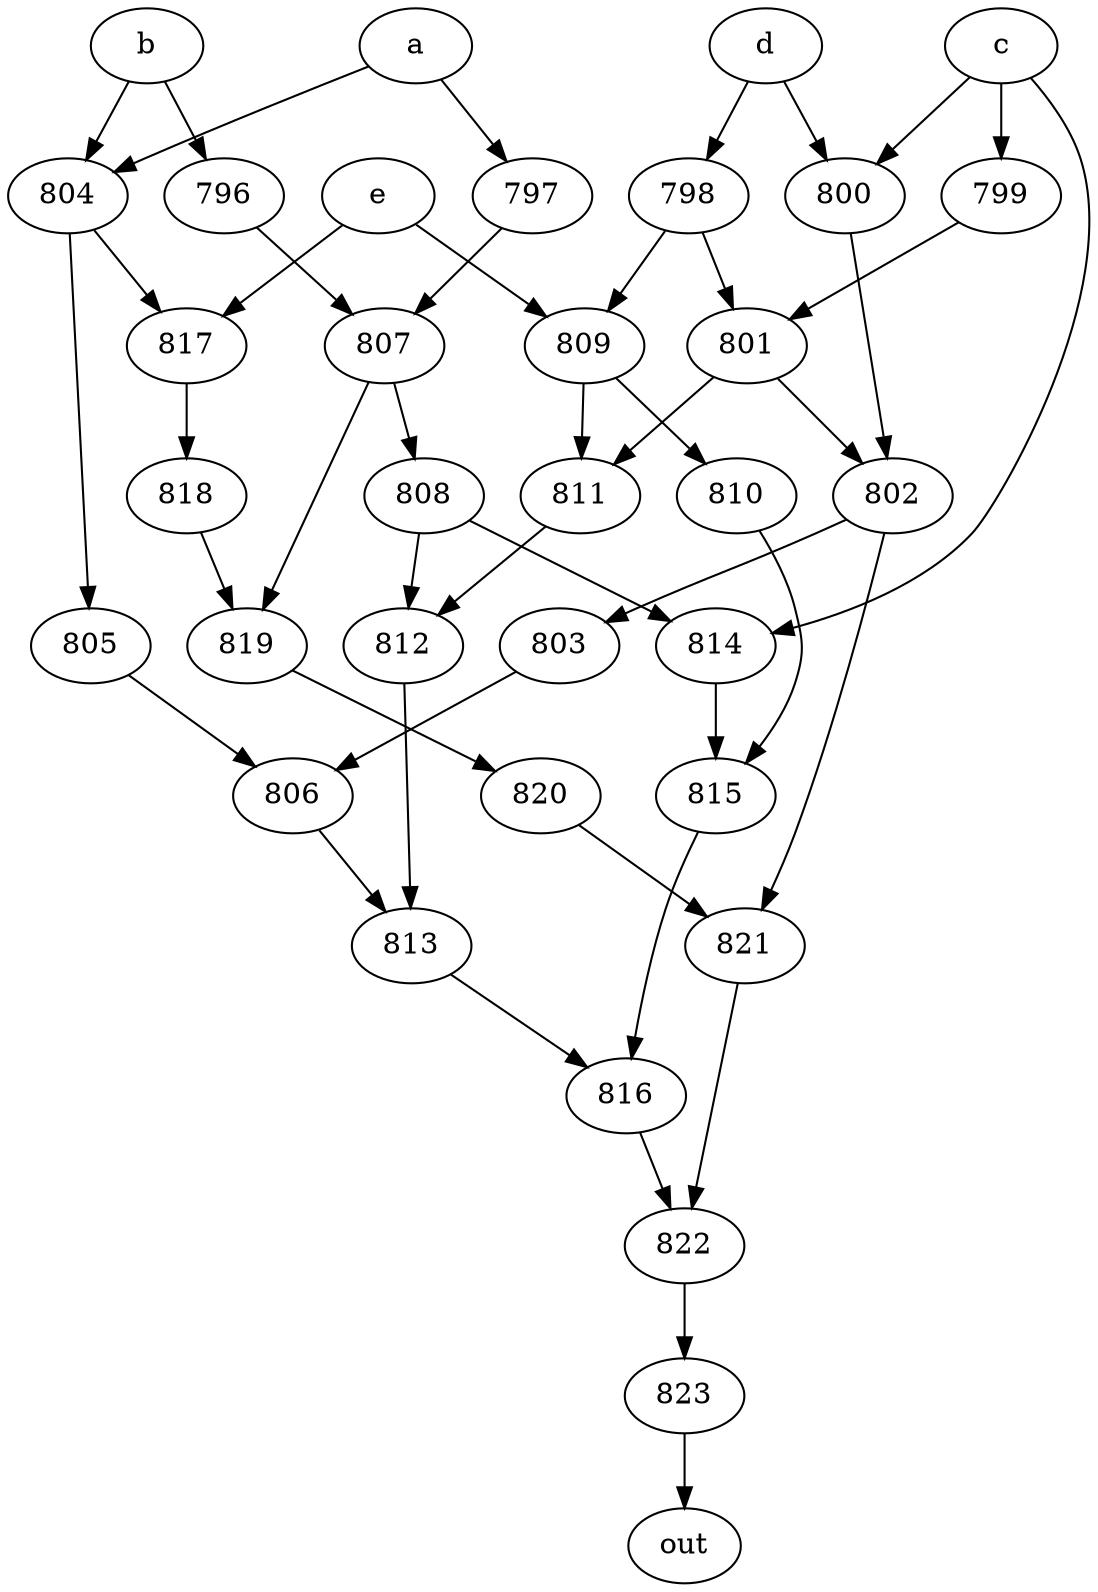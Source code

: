 strict digraph "" {
	823 -> out;
	a -> 797;
	a -> 804;
	797 -> 807;
	804 -> 805;
	804 -> 817;
	807 -> 808;
	807 -> 819;
	805 -> 806;
	817 -> 818;
	b -> 804;
	b -> 796;
	796 -> 807;
	c -> 799;
	c -> 800;
	c -> 814;
	799 -> 801;
	800 -> 802;
	814 -> 815;
	801 -> 802;
	801 -> 811;
	802 -> 803;
	802 -> 821;
	815 -> 816;
	d -> 800;
	d -> 798;
	798 -> 801;
	798 -> 809;
	809 -> 810;
	809 -> 811;
	e -> 817;
	e -> 809;
	810 -> 815;
	811 -> 812;
	818 -> 819;
	808 -> 814;
	808 -> 812;
	819 -> 820;
	803 -> 806;
	821 -> 822;
	812 -> 813;
	806 -> 813;
	822 -> 823;
	813 -> 816;
	816 -> 822;
	820 -> 821;
}
